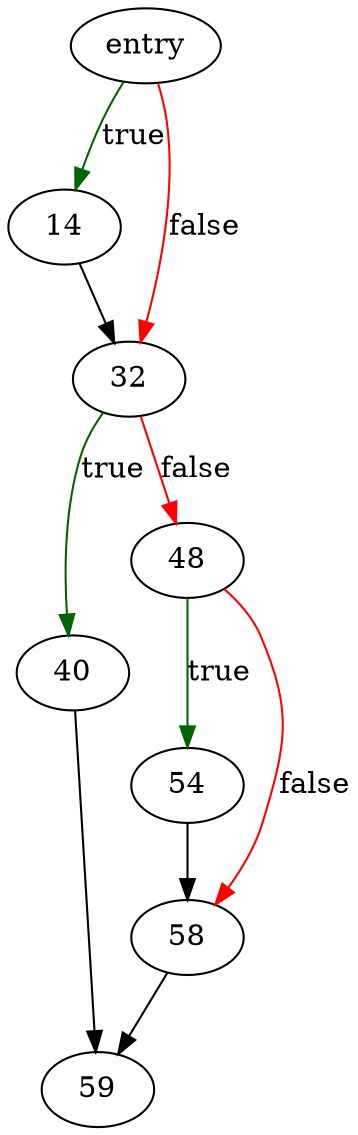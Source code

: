 digraph "unixTruncate" {
	// Node definitions.
	2 [label=entry];
	14;
	32;
	40;
	48;
	54;
	58;
	59;

	// Edge definitions.
	2 -> 14 [
		color=darkgreen
		label=true
	];
	2 -> 32 [
		color=red
		label=false
	];
	14 -> 32;
	32 -> 40 [
		color=darkgreen
		label=true
	];
	32 -> 48 [
		color=red
		label=false
	];
	40 -> 59;
	48 -> 54 [
		color=darkgreen
		label=true
	];
	48 -> 58 [
		color=red
		label=false
	];
	54 -> 58;
	58 -> 59;
}